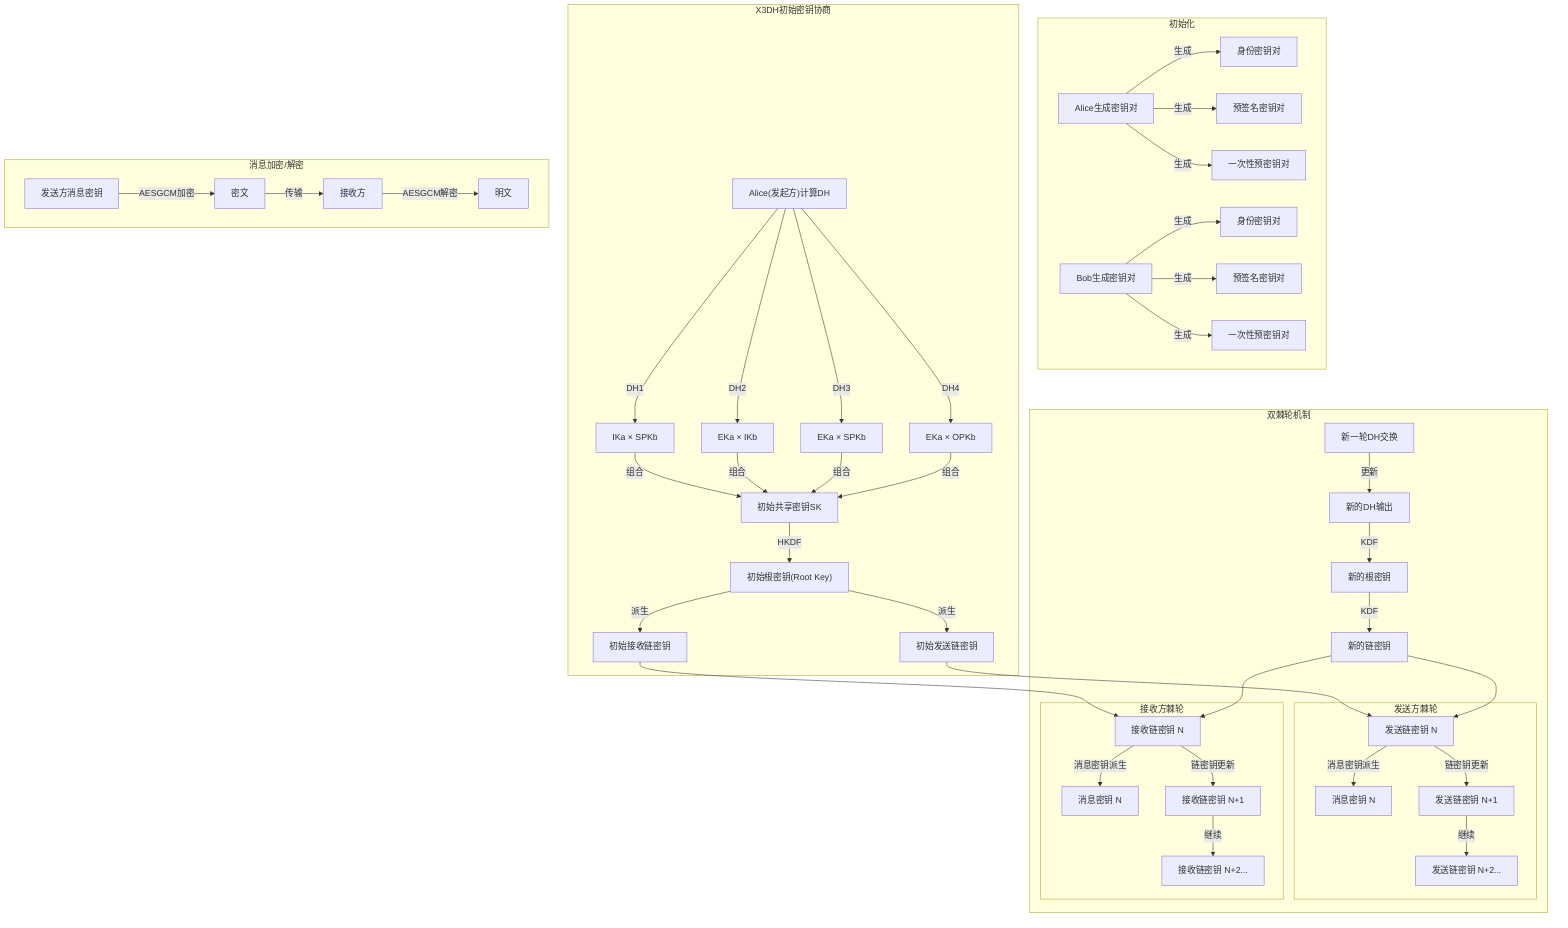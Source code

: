 graph TB
    subgraph "初始化"
        A1["Alice生成密钥对"] -->|生成| A2["身份密钥对"]
        A1 -->|生成| A3["预签名密钥对"]
        A1 -->|生成| A4["一次性预密钥对"]
        
        B1["Bob生成密钥对"] -->|生成| B2["身份密钥对"]
        B1 -->|生成| B3["预签名密钥对"]
        B1 -->|生成| B4["一次性预密钥对"]
    end

    subgraph "X3DH初始密钥协商"
        I1["Alice(发起方)计算DH"] -->|DH1| I2["IKa × SPKb"]
        I1 -->|DH2| I3["EKa × IKb"]
        I1 -->|DH3| I4["EKa × SPKb"]
        I1 -->|DH4| I5["EKa × OPKb"]
        
        I2 & I3 & I4 & I5 -->|组合| SK1["初始共享密钥SK"]
        
        SK1 -->|HKDF| RK1["初始根密钥(Root Key)"]
        RK1 -->|派生| CK1["初始发送链密钥"]
        RK1 -->|派生| CK2["初始接收链密钥"]
    end

    subgraph "双棘轮机制"
        DR1["新一轮DH交换"] -->|更新| DR2["新的DH输出"]
        DR2 -->|KDF| DR3["新的根密钥"]
        DR3 -->|KDF| DR4["新的链密钥"]
        
        subgraph "发送方棘轮"
            SR1["发送链密钥 N"] -->|"消息密钥派生"| SR2["消息密钥 N"]
            SR1 -->|"链密钥更新"| SR3["发送链密钥 N+1"]
            SR3 -->|"继续"| SR4["发送链密钥 N+2..."]
        end
        
        subgraph "接收方棘轮"
            RR1["接收链密钥 N"] -->|"消息密钥派生"| RR2["消息密钥 N"]
            RR1 -->|"链密钥更新"| RR3["接收链密钥 N+1"]
            RR3 -->|"继续"| RR4["接收链密钥 N+2..."]
        end
    end

    subgraph "消息加密/解密"
        M1["发送方消息密钥"] -->|AESGCM加密| M2["密文"]
        M2 -->|传输| M3["接收方"]
        M3 -->|AESGCM解密| M4["明文"]
    end

    CK1 --> SR1
    CK2 --> RR1
    DR4 --> SR1
    DR4 --> RR1